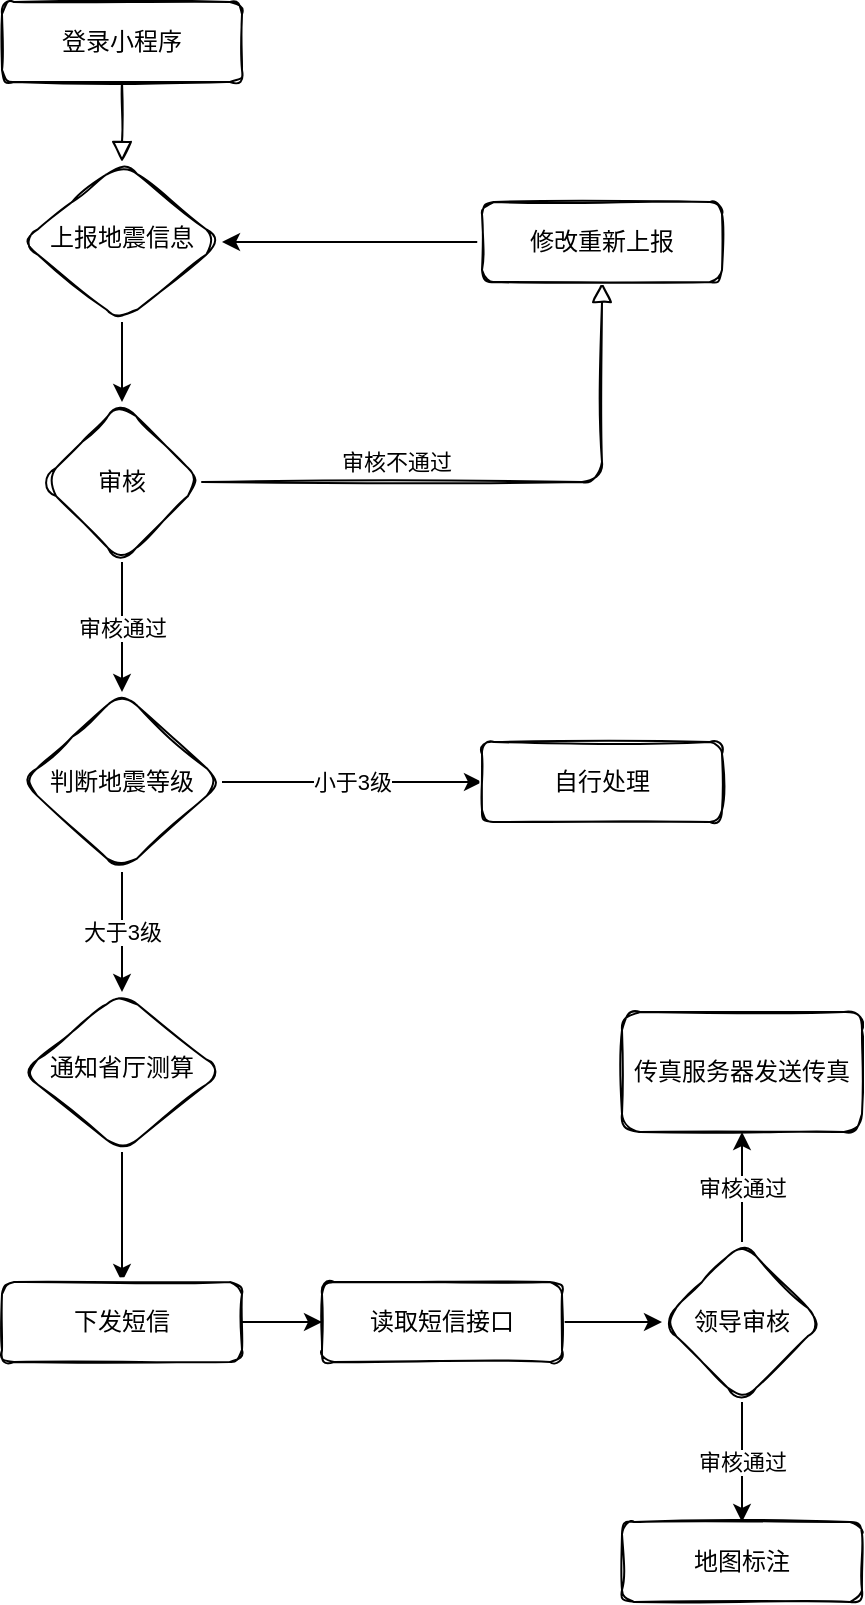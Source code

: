 <mxfile version="20.5.1" type="github">
  <diagram id="C5RBs43oDa-KdzZeNtuy" name="Page-1">
    <mxGraphModel dx="1422" dy="763" grid="1" gridSize="10" guides="1" tooltips="1" connect="1" arrows="1" fold="1" page="1" pageScale="1" pageWidth="827" pageHeight="1169" math="0" shadow="0">
      <root>
        <mxCell id="WIyWlLk6GJQsqaUBKTNV-0" />
        <mxCell id="WIyWlLk6GJQsqaUBKTNV-1" parent="WIyWlLk6GJQsqaUBKTNV-0" />
        <mxCell id="WIyWlLk6GJQsqaUBKTNV-2" value="" style="rounded=1;html=1;jettySize=auto;orthogonalLoop=1;fontSize=11;endArrow=block;endFill=0;endSize=8;strokeWidth=1;shadow=0;labelBackgroundColor=none;edgeStyle=orthogonalEdgeStyle;sketch=1;" parent="WIyWlLk6GJQsqaUBKTNV-1" source="WIyWlLk6GJQsqaUBKTNV-3" target="WIyWlLk6GJQsqaUBKTNV-6" edge="1">
          <mxGeometry relative="1" as="geometry" />
        </mxCell>
        <mxCell id="WIyWlLk6GJQsqaUBKTNV-3" value="登录小程序" style="rounded=1;whiteSpace=wrap;html=1;fontSize=12;glass=0;strokeWidth=1;shadow=0;sketch=1;" parent="WIyWlLk6GJQsqaUBKTNV-1" vertex="1">
          <mxGeometry x="20" y="10" width="120" height="40" as="geometry" />
        </mxCell>
        <mxCell id="WIyWlLk6GJQsqaUBKTNV-5" value="审核不通过" style="edgeStyle=orthogonalEdgeStyle;rounded=1;html=1;jettySize=auto;orthogonalLoop=1;fontSize=11;endArrow=block;endFill=0;endSize=8;strokeWidth=1;shadow=0;labelBackgroundColor=none;sketch=1;exitX=1;exitY=0.5;exitDx=0;exitDy=0;" parent="WIyWlLk6GJQsqaUBKTNV-1" source="i6gBwXqYcBnpPofDJY8L-14" target="WIyWlLk6GJQsqaUBKTNV-7" edge="1">
          <mxGeometry x="-0.357" y="10" relative="1" as="geometry">
            <mxPoint as="offset" />
            <mxPoint x="140" y="290" as="sourcePoint" />
          </mxGeometry>
        </mxCell>
        <mxCell id="i6gBwXqYcBnpPofDJY8L-16" style="edgeStyle=orthogonalEdgeStyle;rounded=0;orthogonalLoop=1;jettySize=auto;html=1;entryX=0.5;entryY=0;entryDx=0;entryDy=0;" edge="1" parent="WIyWlLk6GJQsqaUBKTNV-1" source="WIyWlLk6GJQsqaUBKTNV-6" target="i6gBwXqYcBnpPofDJY8L-14">
          <mxGeometry relative="1" as="geometry" />
        </mxCell>
        <mxCell id="WIyWlLk6GJQsqaUBKTNV-6" value="上报地震信息" style="rhombus;whiteSpace=wrap;html=1;shadow=0;fontFamily=Helvetica;fontSize=12;align=center;strokeWidth=1;spacing=6;spacingTop=-4;sketch=1;rounded=1;" parent="WIyWlLk6GJQsqaUBKTNV-1" vertex="1">
          <mxGeometry x="30" y="90" width="100" height="80" as="geometry" />
        </mxCell>
        <mxCell id="i6gBwXqYcBnpPofDJY8L-3" style="edgeStyle=orthogonalEdgeStyle;rounded=0;orthogonalLoop=1;jettySize=auto;html=1;entryX=1;entryY=0.5;entryDx=0;entryDy=0;" edge="1" parent="WIyWlLk6GJQsqaUBKTNV-1" source="WIyWlLk6GJQsqaUBKTNV-7" target="WIyWlLk6GJQsqaUBKTNV-6">
          <mxGeometry relative="1" as="geometry" />
        </mxCell>
        <mxCell id="WIyWlLk6GJQsqaUBKTNV-7" value="修改重新上报" style="rounded=1;whiteSpace=wrap;html=1;fontSize=12;glass=0;strokeWidth=1;shadow=0;sketch=1;" parent="WIyWlLk6GJQsqaUBKTNV-1" vertex="1">
          <mxGeometry x="260" y="110" width="120" height="40" as="geometry" />
        </mxCell>
        <mxCell id="i6gBwXqYcBnpPofDJY8L-8" style="edgeStyle=orthogonalEdgeStyle;rounded=0;orthogonalLoop=1;jettySize=auto;html=1;entryX=0.5;entryY=0;entryDx=0;entryDy=0;" edge="1" parent="WIyWlLk6GJQsqaUBKTNV-1" source="WIyWlLk6GJQsqaUBKTNV-10" target="WIyWlLk6GJQsqaUBKTNV-11">
          <mxGeometry relative="1" as="geometry" />
        </mxCell>
        <mxCell id="WIyWlLk6GJQsqaUBKTNV-10" value="通知省厅测算" style="rhombus;whiteSpace=wrap;html=1;shadow=0;fontFamily=Helvetica;fontSize=12;align=center;strokeWidth=1;spacing=6;spacingTop=-4;sketch=1;rounded=1;" parent="WIyWlLk6GJQsqaUBKTNV-1" vertex="1">
          <mxGeometry x="30" y="505" width="100" height="80" as="geometry" />
        </mxCell>
        <mxCell id="i6gBwXqYcBnpPofDJY8L-13" value="" style="edgeStyle=orthogonalEdgeStyle;rounded=0;orthogonalLoop=1;jettySize=auto;html=1;startArrow=none;" edge="1" parent="WIyWlLk6GJQsqaUBKTNV-1" source="i6gBwXqYcBnpPofDJY8L-24" target="i6gBwXqYcBnpPofDJY8L-12">
          <mxGeometry relative="1" as="geometry" />
        </mxCell>
        <mxCell id="i6gBwXqYcBnpPofDJY8L-25" value="" style="edgeStyle=orthogonalEdgeStyle;rounded=0;orthogonalLoop=1;jettySize=auto;html=1;" edge="1" parent="WIyWlLk6GJQsqaUBKTNV-1" source="WIyWlLk6GJQsqaUBKTNV-11" target="i6gBwXqYcBnpPofDJY8L-24">
          <mxGeometry relative="1" as="geometry" />
        </mxCell>
        <mxCell id="WIyWlLk6GJQsqaUBKTNV-11" value="下发短信" style="rounded=1;whiteSpace=wrap;html=1;fontSize=12;glass=0;strokeWidth=1;shadow=0;sketch=1;" parent="WIyWlLk6GJQsqaUBKTNV-1" vertex="1">
          <mxGeometry x="20" y="650" width="120" height="40" as="geometry" />
        </mxCell>
        <mxCell id="i6gBwXqYcBnpPofDJY8L-5" value="大于3级" style="edgeStyle=orthogonalEdgeStyle;rounded=0;orthogonalLoop=1;jettySize=auto;html=1;entryX=0.5;entryY=0;entryDx=0;entryDy=0;exitX=0.5;exitY=1;exitDx=0;exitDy=0;" edge="1" parent="WIyWlLk6GJQsqaUBKTNV-1" source="i6gBwXqYcBnpPofDJY8L-17" target="WIyWlLk6GJQsqaUBKTNV-10">
          <mxGeometry relative="1" as="geometry">
            <mxPoint x="90" y="450" as="sourcePoint" />
          </mxGeometry>
        </mxCell>
        <mxCell id="i6gBwXqYcBnpPofDJY8L-7" value="小于3级" style="edgeStyle=orthogonalEdgeStyle;rounded=0;orthogonalLoop=1;jettySize=auto;html=1;entryX=0;entryY=0.5;entryDx=0;entryDy=0;" edge="1" parent="WIyWlLk6GJQsqaUBKTNV-1" source="i6gBwXqYcBnpPofDJY8L-17" target="i6gBwXqYcBnpPofDJY8L-6">
          <mxGeometry relative="1" as="geometry">
            <mxPoint x="140" y="400" as="sourcePoint" />
          </mxGeometry>
        </mxCell>
        <mxCell id="i6gBwXqYcBnpPofDJY8L-4" value="审核通过" style="edgeStyle=orthogonalEdgeStyle;rounded=0;orthogonalLoop=1;jettySize=auto;html=1;exitX=0.5;exitY=1;exitDx=0;exitDy=0;" edge="1" parent="WIyWlLk6GJQsqaUBKTNV-1" source="i6gBwXqYcBnpPofDJY8L-14" target="i6gBwXqYcBnpPofDJY8L-17">
          <mxGeometry relative="1" as="geometry">
            <mxPoint x="80" y="310" as="sourcePoint" />
            <mxPoint x="80" y="380" as="targetPoint" />
          </mxGeometry>
        </mxCell>
        <mxCell id="i6gBwXqYcBnpPofDJY8L-6" value="自行处理" style="rounded=1;whiteSpace=wrap;html=1;fontSize=12;glass=0;strokeWidth=1;shadow=0;sketch=1;" vertex="1" parent="WIyWlLk6GJQsqaUBKTNV-1">
          <mxGeometry x="260" y="380" width="120" height="40" as="geometry" />
        </mxCell>
        <mxCell id="i6gBwXqYcBnpPofDJY8L-21" value="审核通过" style="edgeStyle=orthogonalEdgeStyle;rounded=0;orthogonalLoop=1;jettySize=auto;html=1;" edge="1" parent="WIyWlLk6GJQsqaUBKTNV-1" source="i6gBwXqYcBnpPofDJY8L-12" target="i6gBwXqYcBnpPofDJY8L-20">
          <mxGeometry relative="1" as="geometry" />
        </mxCell>
        <mxCell id="i6gBwXqYcBnpPofDJY8L-23" value="审核通过" style="edgeStyle=orthogonalEdgeStyle;rounded=0;orthogonalLoop=1;jettySize=auto;html=1;" edge="1" parent="WIyWlLk6GJQsqaUBKTNV-1" source="i6gBwXqYcBnpPofDJY8L-12" target="i6gBwXqYcBnpPofDJY8L-22">
          <mxGeometry relative="1" as="geometry" />
        </mxCell>
        <mxCell id="i6gBwXqYcBnpPofDJY8L-12" value="领导审核" style="rhombus;whiteSpace=wrap;html=1;rounded=1;glass=0;strokeWidth=1;shadow=0;sketch=1;" vertex="1" parent="WIyWlLk6GJQsqaUBKTNV-1">
          <mxGeometry x="350" y="630" width="80" height="80" as="geometry" />
        </mxCell>
        <mxCell id="i6gBwXqYcBnpPofDJY8L-14" value="审核" style="rhombus;whiteSpace=wrap;html=1;rounded=1;glass=0;strokeWidth=1;shadow=0;sketch=1;" vertex="1" parent="WIyWlLk6GJQsqaUBKTNV-1">
          <mxGeometry x="40" y="210" width="80" height="80" as="geometry" />
        </mxCell>
        <mxCell id="i6gBwXqYcBnpPofDJY8L-17" value="判断地震等级" style="rhombus;whiteSpace=wrap;html=1;rounded=1;glass=0;strokeWidth=1;shadow=0;sketch=1;" vertex="1" parent="WIyWlLk6GJQsqaUBKTNV-1">
          <mxGeometry x="30" y="355" width="100" height="90" as="geometry" />
        </mxCell>
        <mxCell id="i6gBwXqYcBnpPofDJY8L-20" value="传真服务器发送传真" style="whiteSpace=wrap;html=1;rounded=1;glass=0;strokeWidth=1;shadow=0;sketch=1;" vertex="1" parent="WIyWlLk6GJQsqaUBKTNV-1">
          <mxGeometry x="330" y="515" width="120" height="60" as="geometry" />
        </mxCell>
        <mxCell id="i6gBwXqYcBnpPofDJY8L-22" value="地图标注" style="whiteSpace=wrap;html=1;rounded=1;glass=0;strokeWidth=1;shadow=0;sketch=1;" vertex="1" parent="WIyWlLk6GJQsqaUBKTNV-1">
          <mxGeometry x="330" y="770" width="120" height="40" as="geometry" />
        </mxCell>
        <mxCell id="i6gBwXqYcBnpPofDJY8L-24" value="读取短信接口" style="rounded=1;whiteSpace=wrap;html=1;fontSize=12;glass=0;strokeWidth=1;shadow=0;sketch=1;" vertex="1" parent="WIyWlLk6GJQsqaUBKTNV-1">
          <mxGeometry x="180" y="650" width="120" height="40" as="geometry" />
        </mxCell>
        <mxCell id="i6gBwXqYcBnpPofDJY8L-26" value="" style="edgeStyle=orthogonalEdgeStyle;rounded=0;orthogonalLoop=1;jettySize=auto;html=1;endArrow=none;" edge="1" parent="WIyWlLk6GJQsqaUBKTNV-1" source="WIyWlLk6GJQsqaUBKTNV-11" target="i6gBwXqYcBnpPofDJY8L-24">
          <mxGeometry relative="1" as="geometry">
            <mxPoint x="140" y="670" as="sourcePoint" />
            <mxPoint x="350" y="670" as="targetPoint" />
          </mxGeometry>
        </mxCell>
      </root>
    </mxGraphModel>
  </diagram>
</mxfile>
